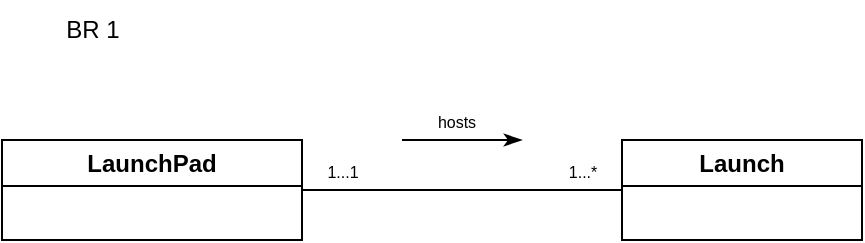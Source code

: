 <mxfile version="24.0.4" type="github">
  <diagram name="Page-1" id="8Xbiz-6GfpVA36QtU5hT">
    <mxGraphModel dx="660" dy="378" grid="1" gridSize="10" guides="1" tooltips="1" connect="1" arrows="1" fold="1" page="1" pageScale="1" pageWidth="850" pageHeight="1100" math="0" shadow="0">
      <root>
        <mxCell id="0" />
        <mxCell id="1" parent="0" />
        <mxCell id="dBbubRWkXQ-3RMF_5VP_-1" value="BR 1" style="text;html=1;align=center;verticalAlign=middle;resizable=0;points=[];autosize=1;strokeColor=none;fillColor=none;" vertex="1" parent="1">
          <mxGeometry x="30" y="20" width="50" height="30" as="geometry" />
        </mxCell>
        <mxCell id="dBbubRWkXQ-3RMF_5VP_-2" value="LaunchPad" style="swimlane;whiteSpace=wrap;html=1;" vertex="1" parent="1">
          <mxGeometry x="10" y="90" width="150" height="50" as="geometry" />
        </mxCell>
        <mxCell id="dBbubRWkXQ-3RMF_5VP_-3" value="Launch" style="swimlane;whiteSpace=wrap;html=1;" vertex="1" parent="1">
          <mxGeometry x="320" y="90" width="120" height="50" as="geometry" />
        </mxCell>
        <mxCell id="dBbubRWkXQ-3RMF_5VP_-5" value="" style="html=1;rounded=0;endArrow=none;endFill=0;entryX=0;entryY=0.5;entryDx=0;entryDy=0;exitX=1;exitY=0.5;exitDx=0;exitDy=0;" edge="1" parent="1" source="dBbubRWkXQ-3RMF_5VP_-2" target="dBbubRWkXQ-3RMF_5VP_-3">
          <mxGeometry width="100" relative="1" as="geometry">
            <mxPoint x="160" y="120" as="sourcePoint" />
            <mxPoint x="250" y="120" as="targetPoint" />
          </mxGeometry>
        </mxCell>
        <mxCell id="dBbubRWkXQ-3RMF_5VP_-6" value="" style="html=1;rounded=0;endArrow=classicThin;endFill=1;strokeWidth=1;" edge="1" parent="1">
          <mxGeometry width="100" relative="1" as="geometry">
            <mxPoint x="210" y="90" as="sourcePoint" />
            <mxPoint x="270" y="90" as="targetPoint" />
          </mxGeometry>
        </mxCell>
        <mxCell id="dBbubRWkXQ-3RMF_5VP_-7" value="&lt;font style=&quot;font-size: 8px;&quot;&gt;hosts&lt;/font&gt;" style="edgeLabel;html=1;align=center;verticalAlign=middle;resizable=0;points=[];" vertex="1" connectable="0" parent="dBbubRWkXQ-3RMF_5VP_-6">
          <mxGeometry x="-0.095" y="1" relative="1" as="geometry">
            <mxPoint y="-9" as="offset" />
          </mxGeometry>
        </mxCell>
        <mxCell id="dBbubRWkXQ-3RMF_5VP_-8" value="&lt;font style=&quot;font-size: 8px;&quot;&gt;1...*&lt;/font&gt;" style="text;html=1;align=center;verticalAlign=middle;resizable=0;points=[];autosize=1;strokeColor=none;fillColor=none;" vertex="1" parent="1">
          <mxGeometry x="280" y="90" width="40" height="30" as="geometry" />
        </mxCell>
        <mxCell id="dBbubRWkXQ-3RMF_5VP_-9" value="&lt;font style=&quot;font-size: 8px;&quot;&gt;1...1&lt;/font&gt;" style="text;html=1;align=center;verticalAlign=middle;resizable=0;points=[];autosize=1;strokeColor=none;fillColor=none;" vertex="1" parent="1">
          <mxGeometry x="160" y="90" width="40" height="30" as="geometry" />
        </mxCell>
      </root>
    </mxGraphModel>
  </diagram>
</mxfile>
